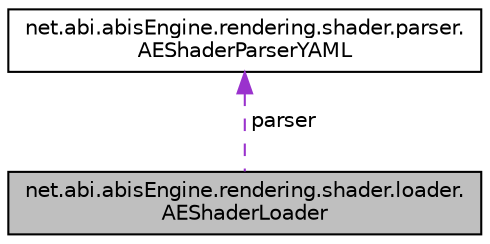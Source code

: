 digraph "net.abi.abisEngine.rendering.shader.loader.AEShaderLoader"
{
 // LATEX_PDF_SIZE
  edge [fontname="Helvetica",fontsize="10",labelfontname="Helvetica",labelfontsize="10"];
  node [fontname="Helvetica",fontsize="10",shape=record];
  Node1 [label="net.abi.abisEngine.rendering.shader.loader.\lAEShaderLoader",height=0.2,width=0.4,color="black", fillcolor="grey75", style="filled", fontcolor="black",tooltip=" "];
  Node2 -> Node1 [dir="back",color="darkorchid3",fontsize="10",style="dashed",label=" parser" ,fontname="Helvetica"];
  Node2 [label="net.abi.abisEngine.rendering.shader.parser.\lAEShaderParserYAML",height=0.2,width=0.4,color="black", fillcolor="white", style="filled",URL="$da/d13/classnet_1_1abi_1_1abis_engine_1_1rendering_1_1shader_1_1parser_1_1_a_e_shader_parser_y_a_m_l.html",tooltip=" "];
}
